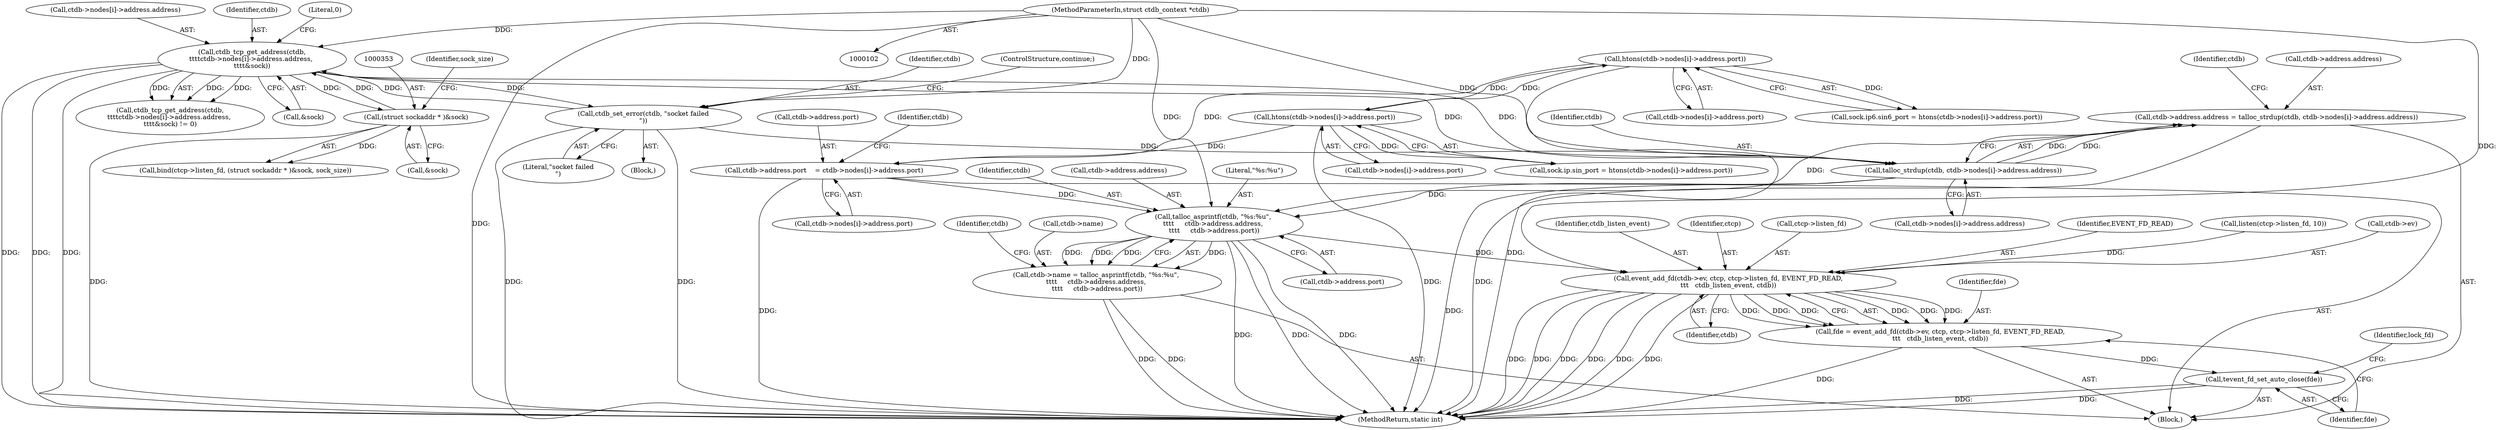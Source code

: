 digraph "0_samba_b9b9f6738fba5c32e87cb9c36b358355b444fb9b@API" {
"1000414" [label="(Call,talloc_asprintf(ctdb, \"%s:%u\", \n\t\t\t\t     ctdb->address.address, \n\t\t\t\t     ctdb->address.port))"];
"1000384" [label="(Call,talloc_strdup(ctdb, ctdb->nodes[i]->address.address))"];
"1000226" [label="(Call,ctdb_tcp_get_address(ctdb,\n\t\t\t\tctdb->nodes[i]->address.address, \n\t\t\t\t&sock))"];
"1000326" [label="(Call,ctdb_set_error(ctdb, \"socket failed\n\"))"];
"1000103" [label="(MethodParameterIn,struct ctdb_context *ctdb)"];
"1000352" [label="(Call,(struct sockaddr * )&sock)"];
"1000378" [label="(Call,ctdb->address.address = talloc_strdup(ctdb, ctdb->nodes[i]->address.address))"];
"1000395" [label="(Call,ctdb->address.port    = ctdb->nodes[i]->address.port)"];
"1000280" [label="(Call,htons(ctdb->nodes[i]->address.port))"];
"1000256" [label="(Call,htons(ctdb->nodes[i]->address.port))"];
"1000410" [label="(Call,ctdb->name = talloc_asprintf(ctdb, \"%s:%u\", \n\t\t\t\t     ctdb->address.address, \n\t\t\t\t     ctdb->address.port))"];
"1000470" [label="(Call,event_add_fd(ctdb->ev, ctcp, ctcp->listen_fd, EVENT_FD_READ,\n\t\t\t   ctdb_listen_event, ctdb))"];
"1000468" [label="(Call,fde = event_add_fd(ctdb->ev, ctcp, ctcp->listen_fd, EVENT_FD_READ,\n\t\t\t   ctdb_listen_event, ctdb))"];
"1000481" [label="(Call,tevent_fd_set_auto_close(fde))"];
"1000281" [label="(Call,ctdb->nodes[i]->address.port)"];
"1000103" [label="(MethodParameterIn,struct ctdb_context *ctdb)"];
"1000280" [label="(Call,htons(ctdb->nodes[i]->address.port))"];
"1000250" [label="(Call,sock.ip.sin_port = htons(ctdb->nodes[i]->address.port))"];
"1000237" [label="(Call,&sock)"];
"1000354" [label="(Call,&sock)"];
"1000429" [label="(Identifier,ctdb)"];
"1000484" [label="(Identifier,lock_fd)"];
"1000104" [label="(Block,)"];
"1000226" [label="(Call,ctdb_tcp_get_address(ctdb,\n\t\t\t\tctdb->nodes[i]->address.address, \n\t\t\t\t&sock))"];
"1000470" [label="(Call,event_add_fd(ctdb->ev, ctcp, ctcp->listen_fd, EVENT_FD_READ,\n\t\t\t   ctdb_listen_event, ctdb))"];
"1000471" [label="(Call,ctdb->ev)"];
"1000328" [label="(Literal,\"socket failed\n\")"];
"1000398" [label="(Identifier,ctdb)"];
"1000411" [label="(Call,ctdb->name)"];
"1000239" [label="(Literal,0)"];
"1000352" [label="(Call,(struct sockaddr * )&sock)"];
"1000410" [label="(Call,ctdb->name = talloc_asprintf(ctdb, \"%s:%u\", \n\t\t\t\t     ctdb->address.address, \n\t\t\t\t     ctdb->address.port))"];
"1000327" [label="(Identifier,ctdb)"];
"1000412" [label="(Identifier,ctdb)"];
"1000479" [label="(Identifier,ctdb_listen_event)"];
"1000228" [label="(Call,ctdb->nodes[i]->address.address)"];
"1000414" [label="(Call,talloc_asprintf(ctdb, \"%s:%u\", \n\t\t\t\t     ctdb->address.address, \n\t\t\t\t     ctdb->address.port))"];
"1000379" [label="(Call,ctdb->address.address)"];
"1000325" [label="(Block,)"];
"1000474" [label="(Identifier,ctcp)"];
"1000468" [label="(Call,fde = event_add_fd(ctdb->ev, ctcp, ctcp->listen_fd, EVENT_FD_READ,\n\t\t\t   ctdb_listen_event, ctdb))"];
"1000415" [label="(Identifier,ctdb)"];
"1000356" [label="(Identifier,sock_size)"];
"1000417" [label="(Call,ctdb->address.address)"];
"1000257" [label="(Call,ctdb->nodes[i]->address.port)"];
"1000416" [label="(Literal,\"%s:%u\")"];
"1000401" [label="(Call,ctdb->nodes[i]->address.port)"];
"1000396" [label="(Call,ctdb->address.port)"];
"1000481" [label="(Call,tevent_fd_set_auto_close(fde))"];
"1000482" [label="(Identifier,fde)"];
"1000384" [label="(Call,talloc_strdup(ctdb, ctdb->nodes[i]->address.address))"];
"1000395" [label="(Call,ctdb->address.port    = ctdb->nodes[i]->address.port)"];
"1000386" [label="(Call,ctdb->nodes[i]->address.address)"];
"1000329" [label="(ControlStructure,continue;)"];
"1000274" [label="(Call,sock.ip6.sin6_port = htons(ctdb->nodes[i]->address.port))"];
"1000256" [label="(Call,htons(ctdb->nodes[i]->address.port))"];
"1000475" [label="(Call,ctcp->listen_fd)"];
"1000227" [label="(Identifier,ctdb)"];
"1000348" [label="(Call,bind(ctcp->listen_fd, (struct sockaddr * )&sock, sock_size))"];
"1000503" [label="(MethodReturn,static int)"];
"1000378" [label="(Call,ctdb->address.address = talloc_strdup(ctdb, ctdb->nodes[i]->address.address))"];
"1000385" [label="(Identifier,ctdb)"];
"1000469" [label="(Identifier,fde)"];
"1000480" [label="(Identifier,ctdb)"];
"1000422" [label="(Call,ctdb->address.port)"];
"1000478" [label="(Identifier,EVENT_FD_READ)"];
"1000326" [label="(Call,ctdb_set_error(ctdb, \"socket failed\n\"))"];
"1000459" [label="(Call,listen(ctcp->listen_fd, 10))"];
"1000225" [label="(Call,ctdb_tcp_get_address(ctdb,\n\t\t\t\tctdb->nodes[i]->address.address, \n\t\t\t\t&sock) != 0)"];
"1000414" -> "1000410"  [label="AST: "];
"1000414" -> "1000422"  [label="CFG: "];
"1000415" -> "1000414"  [label="AST: "];
"1000416" -> "1000414"  [label="AST: "];
"1000417" -> "1000414"  [label="AST: "];
"1000422" -> "1000414"  [label="AST: "];
"1000410" -> "1000414"  [label="CFG: "];
"1000414" -> "1000503"  [label="DDG: "];
"1000414" -> "1000503"  [label="DDG: "];
"1000414" -> "1000503"  [label="DDG: "];
"1000414" -> "1000410"  [label="DDG: "];
"1000414" -> "1000410"  [label="DDG: "];
"1000414" -> "1000410"  [label="DDG: "];
"1000414" -> "1000410"  [label="DDG: "];
"1000384" -> "1000414"  [label="DDG: "];
"1000103" -> "1000414"  [label="DDG: "];
"1000378" -> "1000414"  [label="DDG: "];
"1000395" -> "1000414"  [label="DDG: "];
"1000414" -> "1000470"  [label="DDG: "];
"1000384" -> "1000378"  [label="AST: "];
"1000384" -> "1000386"  [label="CFG: "];
"1000385" -> "1000384"  [label="AST: "];
"1000386" -> "1000384"  [label="AST: "];
"1000378" -> "1000384"  [label="CFG: "];
"1000384" -> "1000503"  [label="DDG: "];
"1000384" -> "1000378"  [label="DDG: "];
"1000384" -> "1000378"  [label="DDG: "];
"1000226" -> "1000384"  [label="DDG: "];
"1000226" -> "1000384"  [label="DDG: "];
"1000326" -> "1000384"  [label="DDG: "];
"1000103" -> "1000384"  [label="DDG: "];
"1000226" -> "1000225"  [label="AST: "];
"1000226" -> "1000237"  [label="CFG: "];
"1000227" -> "1000226"  [label="AST: "];
"1000228" -> "1000226"  [label="AST: "];
"1000237" -> "1000226"  [label="AST: "];
"1000239" -> "1000226"  [label="CFG: "];
"1000226" -> "1000503"  [label="DDG: "];
"1000226" -> "1000503"  [label="DDG: "];
"1000226" -> "1000503"  [label="DDG: "];
"1000226" -> "1000225"  [label="DDG: "];
"1000226" -> "1000225"  [label="DDG: "];
"1000226" -> "1000225"  [label="DDG: "];
"1000326" -> "1000226"  [label="DDG: "];
"1000103" -> "1000226"  [label="DDG: "];
"1000352" -> "1000226"  [label="DDG: "];
"1000226" -> "1000326"  [label="DDG: "];
"1000226" -> "1000352"  [label="DDG: "];
"1000326" -> "1000325"  [label="AST: "];
"1000326" -> "1000328"  [label="CFG: "];
"1000327" -> "1000326"  [label="AST: "];
"1000328" -> "1000326"  [label="AST: "];
"1000329" -> "1000326"  [label="CFG: "];
"1000326" -> "1000503"  [label="DDG: "];
"1000326" -> "1000503"  [label="DDG: "];
"1000103" -> "1000326"  [label="DDG: "];
"1000103" -> "1000102"  [label="AST: "];
"1000103" -> "1000503"  [label="DDG: "];
"1000103" -> "1000470"  [label="DDG: "];
"1000352" -> "1000348"  [label="AST: "];
"1000352" -> "1000354"  [label="CFG: "];
"1000353" -> "1000352"  [label="AST: "];
"1000354" -> "1000352"  [label="AST: "];
"1000356" -> "1000352"  [label="CFG: "];
"1000352" -> "1000503"  [label="DDG: "];
"1000352" -> "1000348"  [label="DDG: "];
"1000378" -> "1000104"  [label="AST: "];
"1000379" -> "1000378"  [label="AST: "];
"1000398" -> "1000378"  [label="CFG: "];
"1000378" -> "1000503"  [label="DDG: "];
"1000395" -> "1000104"  [label="AST: "];
"1000395" -> "1000401"  [label="CFG: "];
"1000396" -> "1000395"  [label="AST: "];
"1000401" -> "1000395"  [label="AST: "];
"1000412" -> "1000395"  [label="CFG: "];
"1000395" -> "1000503"  [label="DDG: "];
"1000280" -> "1000395"  [label="DDG: "];
"1000256" -> "1000395"  [label="DDG: "];
"1000280" -> "1000274"  [label="AST: "];
"1000280" -> "1000281"  [label="CFG: "];
"1000281" -> "1000280"  [label="AST: "];
"1000274" -> "1000280"  [label="CFG: "];
"1000280" -> "1000503"  [label="DDG: "];
"1000280" -> "1000256"  [label="DDG: "];
"1000280" -> "1000274"  [label="DDG: "];
"1000256" -> "1000280"  [label="DDG: "];
"1000256" -> "1000250"  [label="AST: "];
"1000256" -> "1000257"  [label="CFG: "];
"1000257" -> "1000256"  [label="AST: "];
"1000250" -> "1000256"  [label="CFG: "];
"1000256" -> "1000503"  [label="DDG: "];
"1000256" -> "1000250"  [label="DDG: "];
"1000410" -> "1000104"  [label="AST: "];
"1000411" -> "1000410"  [label="AST: "];
"1000429" -> "1000410"  [label="CFG: "];
"1000410" -> "1000503"  [label="DDG: "];
"1000410" -> "1000503"  [label="DDG: "];
"1000470" -> "1000468"  [label="AST: "];
"1000470" -> "1000480"  [label="CFG: "];
"1000471" -> "1000470"  [label="AST: "];
"1000474" -> "1000470"  [label="AST: "];
"1000475" -> "1000470"  [label="AST: "];
"1000478" -> "1000470"  [label="AST: "];
"1000479" -> "1000470"  [label="AST: "];
"1000480" -> "1000470"  [label="AST: "];
"1000468" -> "1000470"  [label="CFG: "];
"1000470" -> "1000503"  [label="DDG: "];
"1000470" -> "1000503"  [label="DDG: "];
"1000470" -> "1000503"  [label="DDG: "];
"1000470" -> "1000503"  [label="DDG: "];
"1000470" -> "1000503"  [label="DDG: "];
"1000470" -> "1000503"  [label="DDG: "];
"1000470" -> "1000468"  [label="DDG: "];
"1000470" -> "1000468"  [label="DDG: "];
"1000470" -> "1000468"  [label="DDG: "];
"1000470" -> "1000468"  [label="DDG: "];
"1000470" -> "1000468"  [label="DDG: "];
"1000470" -> "1000468"  [label="DDG: "];
"1000459" -> "1000470"  [label="DDG: "];
"1000468" -> "1000104"  [label="AST: "];
"1000469" -> "1000468"  [label="AST: "];
"1000482" -> "1000468"  [label="CFG: "];
"1000468" -> "1000503"  [label="DDG: "];
"1000468" -> "1000481"  [label="DDG: "];
"1000481" -> "1000104"  [label="AST: "];
"1000481" -> "1000482"  [label="CFG: "];
"1000482" -> "1000481"  [label="AST: "];
"1000484" -> "1000481"  [label="CFG: "];
"1000481" -> "1000503"  [label="DDG: "];
"1000481" -> "1000503"  [label="DDG: "];
}
